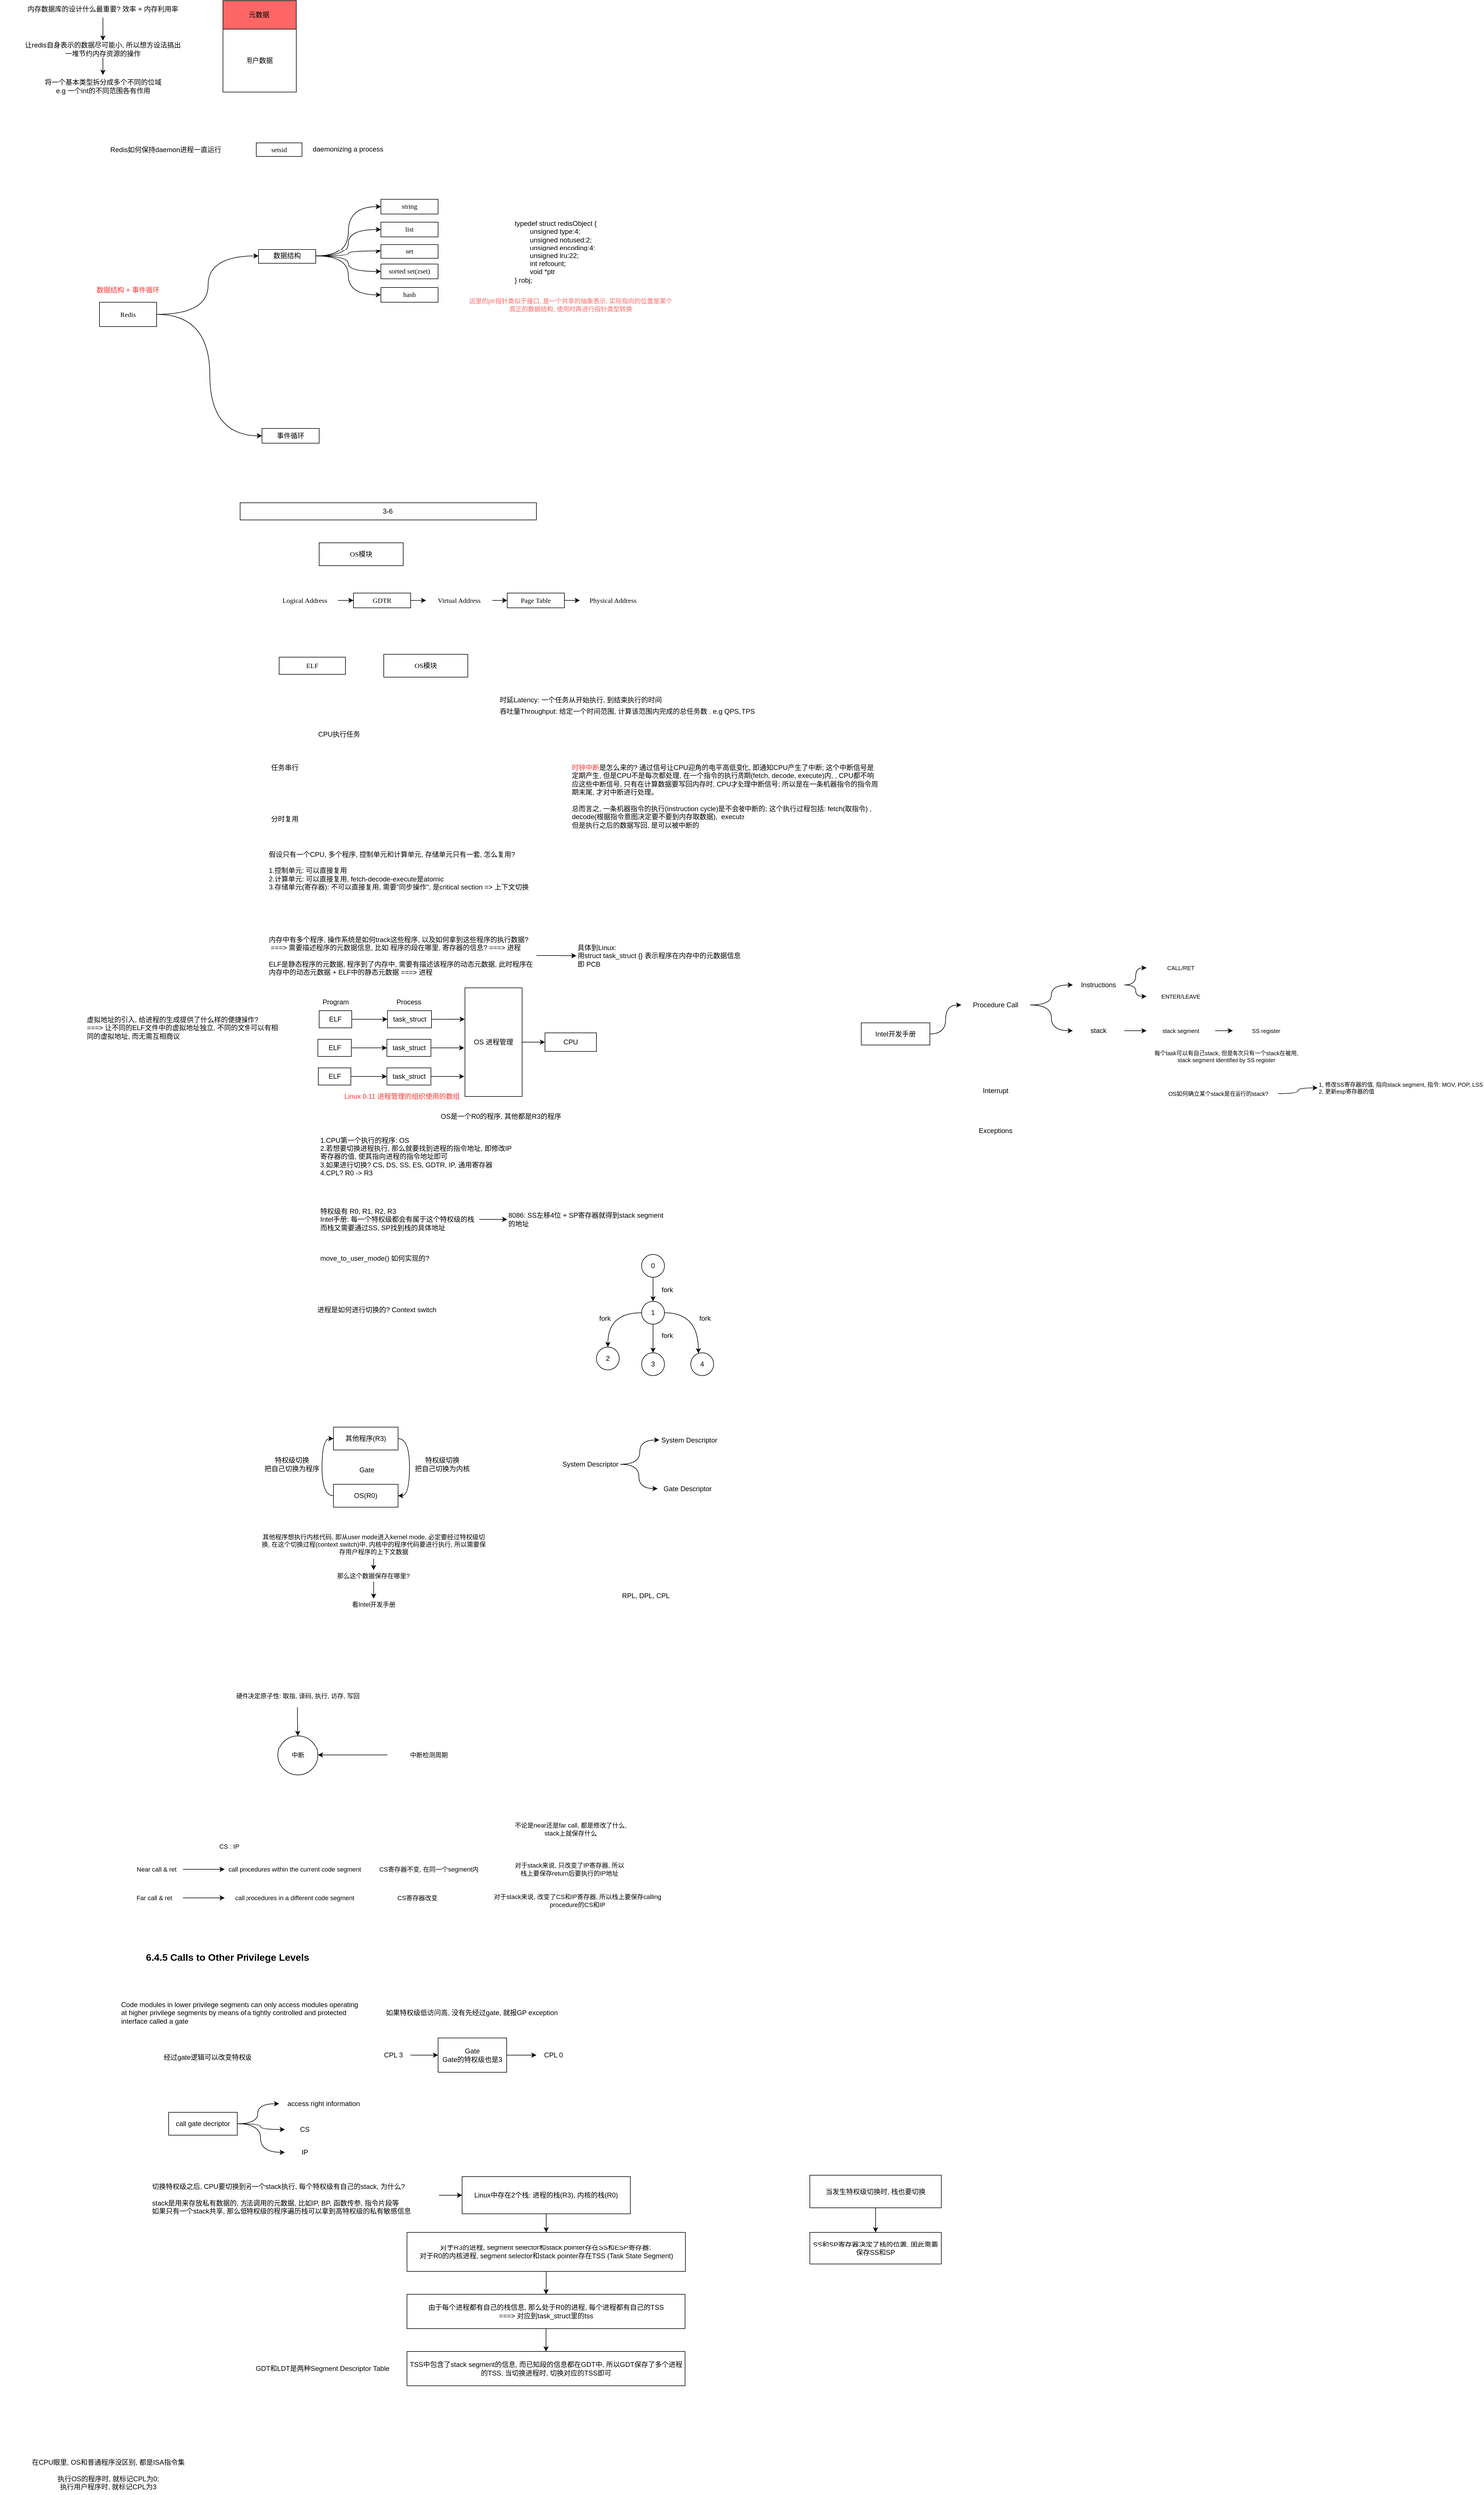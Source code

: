 <mxfile version="20.4.2" type="github">
  <diagram id="zUd6xa0raMeIInKoFcpr" name="Page-1">
    <mxGraphModel dx="-1358" dy="649" grid="1" gridSize="10" guides="1" tooltips="1" connect="1" arrows="1" fold="1" page="1" pageScale="1" pageWidth="827" pageHeight="1169" math="0" shadow="0">
      <root>
        <mxCell id="0" />
        <mxCell id="1" parent="0" />
        <mxCell id="gHjb5b28OfsgwWgYxNie-6" style="edgeStyle=orthogonalEdgeStyle;rounded=0;orthogonalLoop=1;jettySize=auto;html=1;entryX=0;entryY=0.5;entryDx=0;entryDy=0;curved=1;" parent="1" source="gHjb5b28OfsgwWgYxNie-1" target="gHjb5b28OfsgwWgYxNie-4" edge="1">
          <mxGeometry relative="1" as="geometry" />
        </mxCell>
        <mxCell id="gHjb5b28OfsgwWgYxNie-7" style="edgeStyle=orthogonalEdgeStyle;curved=1;rounded=0;orthogonalLoop=1;jettySize=auto;html=1;entryX=0;entryY=0.5;entryDx=0;entryDy=0;" parent="1" source="gHjb5b28OfsgwWgYxNie-1" target="gHjb5b28OfsgwWgYxNie-5" edge="1">
          <mxGeometry relative="1" as="geometry" />
        </mxCell>
        <UserObject label="Redis" id="gHjb5b28OfsgwWgYxNie-1">
          <mxCell style="rounded=0;whiteSpace=wrap;html=1;fillColor=#FFFFFF;fontFamily=Verdana;align=center;" parent="1" vertex="1">
            <mxGeometry x="2714" y="609.32" width="100" height="42.5" as="geometry" />
          </mxCell>
        </UserObject>
        <UserObject label="setsid" link="https://unix.stackexchange.com/questions/240646/why-we-use-setsid-while-daemonizing-a-process" id="gHjb5b28OfsgwWgYxNie-2">
          <mxCell style="rounded=0;whiteSpace=wrap;html=1;fillColor=#FFFFFF;fontFamily=Verdana;align=center;" parent="1" vertex="1">
            <mxGeometry x="2990" y="328.85" width="80" height="23.72" as="geometry" />
          </mxCell>
        </UserObject>
        <mxCell id="gHjb5b28OfsgwWgYxNie-3" value="&lt;font color=&quot;#ff3333&quot;&gt;数据结构 + 事件循环&lt;/font&gt;" style="text;html=1;strokeColor=none;fillColor=none;align=center;verticalAlign=middle;whiteSpace=wrap;rounded=0;" parent="1" vertex="1">
          <mxGeometry x="2700" y="575.13" width="128" height="25" as="geometry" />
        </mxCell>
        <mxCell id="3EPBH0Vr4_YoN98Gf7AG-13" style="edgeStyle=orthogonalEdgeStyle;rounded=0;orthogonalLoop=1;jettySize=auto;html=1;entryX=0;entryY=0.5;entryDx=0;entryDy=0;fontSize=12;curved=1;" parent="1" source="gHjb5b28OfsgwWgYxNie-4" target="0TQrHJX6QjW9VzBPeowM-1" edge="1">
          <mxGeometry relative="1" as="geometry" />
        </mxCell>
        <mxCell id="3EPBH0Vr4_YoN98Gf7AG-14" style="edgeStyle=orthogonalEdgeStyle;curved=1;rounded=0;orthogonalLoop=1;jettySize=auto;html=1;entryX=0;entryY=0.5;entryDx=0;entryDy=0;fontSize=12;" parent="1" source="gHjb5b28OfsgwWgYxNie-4" target="0TQrHJX6QjW9VzBPeowM-5" edge="1">
          <mxGeometry relative="1" as="geometry" />
        </mxCell>
        <mxCell id="3EPBH0Vr4_YoN98Gf7AG-15" style="edgeStyle=orthogonalEdgeStyle;curved=1;rounded=0;orthogonalLoop=1;jettySize=auto;html=1;entryX=0;entryY=0.5;entryDx=0;entryDy=0;fontSize=12;" parent="1" source="gHjb5b28OfsgwWgYxNie-4" target="0TQrHJX6QjW9VzBPeowM-3" edge="1">
          <mxGeometry relative="1" as="geometry" />
        </mxCell>
        <mxCell id="3EPBH0Vr4_YoN98Gf7AG-16" style="edgeStyle=orthogonalEdgeStyle;curved=1;rounded=0;orthogonalLoop=1;jettySize=auto;html=1;entryX=0;entryY=0.5;entryDx=0;entryDy=0;fontSize=12;" parent="1" source="gHjb5b28OfsgwWgYxNie-4" target="0TQrHJX6QjW9VzBPeowM-4" edge="1">
          <mxGeometry relative="1" as="geometry" />
        </mxCell>
        <mxCell id="3EPBH0Vr4_YoN98Gf7AG-17" style="edgeStyle=orthogonalEdgeStyle;curved=1;rounded=0;orthogonalLoop=1;jettySize=auto;html=1;entryX=0;entryY=0.5;entryDx=0;entryDy=0;fontSize=12;" parent="1" source="gHjb5b28OfsgwWgYxNie-4" target="0TQrHJX6QjW9VzBPeowM-2" edge="1">
          <mxGeometry relative="1" as="geometry" />
        </mxCell>
        <mxCell id="gHjb5b28OfsgwWgYxNie-4" value="数据结构" style="rounded=0;whiteSpace=wrap;html=1;fillColor=#FFFFFF;fontFamily=Verdana;align=center;" parent="1" vertex="1">
          <mxGeometry x="2994" y="515.39" width="100" height="25.81" as="geometry" />
        </mxCell>
        <mxCell id="gHjb5b28OfsgwWgYxNie-5" value="事件循环" style="rounded=0;whiteSpace=wrap;html=1;fillColor=#FFFFFF;fontFamily=Verdana;align=center;" parent="1" vertex="1">
          <mxGeometry x="3000" y="830" width="100" height="25.81" as="geometry" />
        </mxCell>
        <mxCell id="gHjb5b28OfsgwWgYxNie-11" value="" style="edgeStyle=orthogonalEdgeStyle;curved=1;rounded=0;orthogonalLoop=1;jettySize=auto;html=1;" parent="1" source="gHjb5b28OfsgwWgYxNie-9" target="gHjb5b28OfsgwWgYxNie-10" edge="1">
          <mxGeometry relative="1" as="geometry" />
        </mxCell>
        <mxCell id="gHjb5b28OfsgwWgYxNie-9" value="内存数据库的设计什么最重要? 效率 + 内存利用率" style="text;html=1;strokeColor=none;fillColor=none;align=center;verticalAlign=middle;whiteSpace=wrap;rounded=0;" parent="1" vertex="1">
          <mxGeometry x="2570" y="80" width="300" height="30" as="geometry" />
        </mxCell>
        <mxCell id="gHjb5b28OfsgwWgYxNie-13" value="" style="edgeStyle=orthogonalEdgeStyle;curved=1;rounded=0;orthogonalLoop=1;jettySize=auto;html=1;" parent="1" source="gHjb5b28OfsgwWgYxNie-10" target="gHjb5b28OfsgwWgYxNie-12" edge="1">
          <mxGeometry relative="1" as="geometry" />
        </mxCell>
        <mxCell id="gHjb5b28OfsgwWgYxNie-10" value="让redis自身表示的数据尽可能小, 所以想方设法搞出一堆节约内存资源的操作" style="text;html=1;strokeColor=none;fillColor=none;align=center;verticalAlign=middle;whiteSpace=wrap;rounded=0;" parent="1" vertex="1">
          <mxGeometry x="2580" y="150" width="280" height="30" as="geometry" />
        </mxCell>
        <mxCell id="gHjb5b28OfsgwWgYxNie-12" value="将一个基本类型拆分成多个不同的位域&lt;br&gt;e.g 一个int的不同范围各有作用" style="text;html=1;strokeColor=none;fillColor=none;align=center;verticalAlign=middle;whiteSpace=wrap;rounded=0;" parent="1" vertex="1">
          <mxGeometry x="2582.5" y="210" width="275" height="40" as="geometry" />
        </mxCell>
        <mxCell id="gHjb5b28OfsgwWgYxNie-15" value="" style="rounded=0;whiteSpace=wrap;html=1;" parent="1" vertex="1">
          <mxGeometry x="2930" y="80" width="130" height="160" as="geometry" />
        </mxCell>
        <mxCell id="gHjb5b28OfsgwWgYxNie-16" value="元数据" style="rounded=0;whiteSpace=wrap;html=1;fillColor=#FF6666;" parent="1" vertex="1">
          <mxGeometry x="2930" y="80" width="130" height="50" as="geometry" />
        </mxCell>
        <mxCell id="gHjb5b28OfsgwWgYxNie-17" value="用户数据" style="rounded=0;whiteSpace=wrap;html=1;" parent="1" vertex="1">
          <mxGeometry x="2930" y="130" width="130" height="110" as="geometry" />
        </mxCell>
        <mxCell id="gHjb5b28OfsgwWgYxNie-19" value="Redis如何保持daemon进程一直运行" style="text;html=1;strokeColor=none;fillColor=none;align=center;verticalAlign=middle;whiteSpace=wrap;rounded=0;" parent="1" vertex="1">
          <mxGeometry x="2720" y="320" width="220" height="42.57" as="geometry" />
        </mxCell>
        <mxCell id="gHjb5b28OfsgwWgYxNie-20" value="daemonizing a process" style="text;html=1;strokeColor=none;fillColor=none;align=center;verticalAlign=middle;whiteSpace=wrap;rounded=0;" parent="1" vertex="1">
          <mxGeometry x="3080" y="326.86" width="140.88" height="25.71" as="geometry" />
        </mxCell>
        <mxCell id="0TQrHJX6QjW9VzBPeowM-1" value="string" style="rounded=0;whiteSpace=wrap;html=1;fillColor=#FFFFFF;fontFamily=Verdana;align=center;" parent="1" vertex="1">
          <mxGeometry x="3208" y="427.5" width="100" height="25.81" as="geometry" />
        </mxCell>
        <mxCell id="0TQrHJX6QjW9VzBPeowM-2" value="hash" style="rounded=0;whiteSpace=wrap;html=1;fillColor=#FFFFFF;fontFamily=Verdana;align=center;" parent="1" vertex="1">
          <mxGeometry x="3208" y="583.51" width="100" height="25.81" as="geometry" />
        </mxCell>
        <mxCell id="0TQrHJX6QjW9VzBPeowM-3" value="set" style="rounded=0;whiteSpace=wrap;html=1;fillColor=#FFFFFF;fontFamily=Verdana;align=center;" parent="1" vertex="1">
          <mxGeometry x="3208" y="506.7" width="100" height="25.81" as="geometry" />
        </mxCell>
        <mxCell id="0TQrHJX6QjW9VzBPeowM-4" value="sorted set(zset)" style="rounded=0;whiteSpace=wrap;html=1;fillColor=#FFFFFF;fontFamily=Verdana;align=center;" parent="1" vertex="1">
          <mxGeometry x="3208" y="542.5" width="100" height="25.81" as="geometry" />
        </mxCell>
        <mxCell id="0TQrHJX6QjW9VzBPeowM-5" value="list" style="rounded=0;whiteSpace=wrap;html=1;fillColor=#FFFFFF;fontFamily=Verdana;align=center;" parent="1" vertex="1">
          <mxGeometry x="3208" y="467.5" width="100" height="25.81" as="geometry" />
        </mxCell>
        <mxCell id="0TQrHJX6QjW9VzBPeowM-7" value="&lt;p&gt;typedef struct redisObject {&lt;br&gt;&amp;nbsp; &amp;nbsp; &amp;nbsp; &amp;nbsp; unsigned type:4;&lt;br&gt;&amp;nbsp; &amp;nbsp; &amp;nbsp; &amp;nbsp; unsigned notused:2;&lt;br&gt;&amp;nbsp; &amp;nbsp; &amp;nbsp; &amp;nbsp; unsigned encoding:4;&lt;br&gt;&amp;nbsp; &amp;nbsp; &amp;nbsp; &amp;nbsp; unsigned lru:22;&lt;br&gt;&amp;nbsp; &amp;nbsp; &amp;nbsp; &amp;nbsp; int refcount;&lt;br&gt;&amp;nbsp; &amp;nbsp; &amp;nbsp; &amp;nbsp; void *ptr&lt;br&gt;} robj;&lt;/p&gt;" style="text;html=1;strokeColor=none;fillColor=none;align=left;verticalAlign=middle;whiteSpace=wrap;rounded=0;" parent="1" vertex="1">
          <mxGeometry x="3440" y="459.61" width="180" height="120" as="geometry" />
        </mxCell>
        <mxCell id="0TQrHJX6QjW9VzBPeowM-8" value="这里的ptr指针类似于接口, 是一个共享的抽象表示, 实际指向的位置是某个真正的数据结构, 使用时再进行指针类型转换" style="text;html=1;strokeColor=none;fillColor=none;align=center;verticalAlign=middle;whiteSpace=wrap;rounded=0;fontColor=#FF6666;fontSize=11;" parent="1" vertex="1">
          <mxGeometry x="3360" y="590" width="360" height="47.43" as="geometry" />
        </mxCell>
        <mxCell id="vs6chZFLeiXoNTxb_euZ-1" value="OS模块" style="rounded=0;whiteSpace=wrap;html=1;fillColor=#FFFFFF;fontFamily=Verdana;align=center;" parent="1" vertex="1">
          <mxGeometry x="3100" y="1030" width="147" height="40" as="geometry" />
        </mxCell>
        <mxCell id="vs6chZFLeiXoNTxb_euZ-3" value="3-6" style="rounded=0;whiteSpace=wrap;html=1;" parent="1" vertex="1">
          <mxGeometry x="2960" y="960" width="520" height="30" as="geometry" />
        </mxCell>
        <mxCell id="vs6chZFLeiXoNTxb_euZ-10" value="" style="edgeStyle=orthogonalEdgeStyle;rounded=0;orthogonalLoop=1;jettySize=auto;html=1;" parent="1" source="vs6chZFLeiXoNTxb_euZ-6" target="vs6chZFLeiXoNTxb_euZ-8" edge="1">
          <mxGeometry relative="1" as="geometry" />
        </mxCell>
        <mxCell id="vs6chZFLeiXoNTxb_euZ-6" value="&lt;span style=&quot;font-family: Verdana;&quot;&gt;Logical Address&lt;/span&gt;" style="text;html=1;strokeColor=none;fillColor=none;align=center;verticalAlign=middle;whiteSpace=wrap;rounded=0;" parent="1" vertex="1">
          <mxGeometry x="3017" y="1115.81" width="116" height="30" as="geometry" />
        </mxCell>
        <mxCell id="vs6chZFLeiXoNTxb_euZ-14" value="" style="edgeStyle=orthogonalEdgeStyle;rounded=0;orthogonalLoop=1;jettySize=auto;html=1;" parent="1" source="vs6chZFLeiXoNTxb_euZ-7" target="vs6chZFLeiXoNTxb_euZ-12" edge="1">
          <mxGeometry relative="1" as="geometry" />
        </mxCell>
        <mxCell id="vs6chZFLeiXoNTxb_euZ-7" value="&lt;span style=&quot;font-family: Verdana;&quot;&gt;Virtual Address&lt;/span&gt;" style="text;html=1;strokeColor=none;fillColor=none;align=center;verticalAlign=middle;whiteSpace=wrap;rounded=0;" parent="1" vertex="1">
          <mxGeometry x="3287" y="1115.8" width="116" height="30" as="geometry" />
        </mxCell>
        <mxCell id="vs6chZFLeiXoNTxb_euZ-11" value="" style="edgeStyle=orthogonalEdgeStyle;rounded=0;orthogonalLoop=1;jettySize=auto;html=1;" parent="1" source="vs6chZFLeiXoNTxb_euZ-8" target="vs6chZFLeiXoNTxb_euZ-7" edge="1">
          <mxGeometry relative="1" as="geometry" />
        </mxCell>
        <mxCell id="vs6chZFLeiXoNTxb_euZ-8" value="GDTR" style="rounded=0;whiteSpace=wrap;html=1;fillColor=#FFFFFF;fontFamily=Verdana;align=center;" parent="1" vertex="1">
          <mxGeometry x="3160" y="1117.9" width="100" height="25.81" as="geometry" />
        </mxCell>
        <mxCell id="vs6chZFLeiXoNTxb_euZ-16" value="" style="edgeStyle=orthogonalEdgeStyle;rounded=0;orthogonalLoop=1;jettySize=auto;html=1;" parent="1" source="vs6chZFLeiXoNTxb_euZ-12" target="vs6chZFLeiXoNTxb_euZ-13" edge="1">
          <mxGeometry relative="1" as="geometry" />
        </mxCell>
        <mxCell id="vs6chZFLeiXoNTxb_euZ-12" value="Page Table" style="rounded=0;whiteSpace=wrap;html=1;fillColor=#FFFFFF;fontFamily=Verdana;align=center;" parent="1" vertex="1">
          <mxGeometry x="3429" y="1117.9" width="100" height="25.81" as="geometry" />
        </mxCell>
        <mxCell id="vs6chZFLeiXoNTxb_euZ-13" value="&lt;span style=&quot;font-family: Verdana;&quot;&gt;Physical Address&lt;/span&gt;" style="text;html=1;strokeColor=none;fillColor=none;align=center;verticalAlign=middle;whiteSpace=wrap;rounded=0;" parent="1" vertex="1">
          <mxGeometry x="3556" y="1115.8" width="116" height="30" as="geometry" />
        </mxCell>
        <mxCell id="vs6chZFLeiXoNTxb_euZ-17" value="ELF" style="rounded=0;whiteSpace=wrap;html=1;fillColor=#FFFFFF;fontFamily=Verdana;align=center;" parent="1" vertex="1">
          <mxGeometry x="3030" y="1230" width="116" height="30" as="geometry" />
        </mxCell>
        <mxCell id="vs6chZFLeiXoNTxb_euZ-18" value="OS模块" style="rounded=0;whiteSpace=wrap;html=1;fillColor=#FFFFFF;fontFamily=Verdana;align=center;" parent="1" vertex="1">
          <mxGeometry x="3213" y="1225" width="147" height="40" as="geometry" />
        </mxCell>
        <mxCell id="vs6chZFLeiXoNTxb_euZ-19" value="任务串行" style="text;html=1;strokeColor=none;fillColor=none;align=center;verticalAlign=middle;whiteSpace=wrap;rounded=0;" parent="1" vertex="1">
          <mxGeometry x="3000" y="1410" width="80" height="30" as="geometry" />
        </mxCell>
        <mxCell id="vs6chZFLeiXoNTxb_euZ-20" value="分时复用" style="text;html=1;strokeColor=none;fillColor=none;align=center;verticalAlign=middle;whiteSpace=wrap;rounded=0;" parent="1" vertex="1">
          <mxGeometry x="3000" y="1500" width="80" height="30" as="geometry" />
        </mxCell>
        <mxCell id="vs6chZFLeiXoNTxb_euZ-21" value="CPU执行任务" style="text;html=1;strokeColor=none;fillColor=none;align=center;verticalAlign=middle;whiteSpace=wrap;rounded=0;" parent="1" vertex="1">
          <mxGeometry x="3090" y="1350" width="90" height="30" as="geometry" />
        </mxCell>
        <mxCell id="vs6chZFLeiXoNTxb_euZ-22" value="时延Latency: 一个任务从开始执行, 到结束执行的时间" style="text;html=1;strokeColor=none;fillColor=none;align=left;verticalAlign=middle;whiteSpace=wrap;rounded=0;" parent="1" vertex="1">
          <mxGeometry x="3414" y="1290" width="320" height="30" as="geometry" />
        </mxCell>
        <mxCell id="vs6chZFLeiXoNTxb_euZ-23" value="吞吐量Throughput: 给定一个时间范围, 计算该范围内完成的总任务数 . e.g QPS, TPS" style="text;html=1;strokeColor=none;fillColor=none;align=left;verticalAlign=middle;whiteSpace=wrap;rounded=0;" parent="1" vertex="1">
          <mxGeometry x="3414" y="1310" width="470" height="30" as="geometry" />
        </mxCell>
        <mxCell id="vs6chZFLeiXoNTxb_euZ-26" value="假设只有一个CPU, 多个程序, 控制单元和计算单元, 存储单元只有一套, 怎么复用?&lt;br&gt;&lt;br&gt;1.控制单元: 可以直接复用&lt;br&gt;2.计算单元: 可以直接复用, fetch-decode-execute是atomic&lt;br&gt;3.存储单元(寄存器): 不可以直接复用, 需要&quot;同步操作&quot;, 是critical section =&amp;gt; 上下文切换" style="text;html=1;strokeColor=none;fillColor=none;align=left;verticalAlign=middle;whiteSpace=wrap;rounded=0;fontSize=12;" parent="1" vertex="1">
          <mxGeometry x="3010" y="1550" width="470" height="110" as="geometry" />
        </mxCell>
        <mxCell id="vs6chZFLeiXoNTxb_euZ-28" value="&lt;font color=&quot;#ff3333&quot;&gt;时钟中断&lt;/font&gt;是怎么来的? 通过信号让CPU迎角的电平高低变化, 即通知CPU产生了中断; 这个中断信号是定期产生, 但是CPU不是每次都处理, 在一个指令的执行周期(fetch, decode, execute)内, , CPU都不响应这些中断信号, 只有在计算数据要写回内存时, CPU才处理中断信号; 所以是在一条机器指令的指令周期末尾, 才对中断进行处理。&lt;br&gt;&lt;br&gt;总而言之, 一条机器指令的执行(instruction cycle)是不会被中断的; 这个执行过程包括: fetch(取指令) , decode(根据指令意图决定要不要到内存取数据),&amp;nbsp; execute&lt;br&gt;但是执行之后的数据写回, 是可以被中断的" style="text;html=1;strokeColor=none;fillColor=none;align=left;verticalAlign=middle;whiteSpace=wrap;rounded=0;fontSize=12;" parent="1" vertex="1">
          <mxGeometry x="3540" y="1410" width="540" height="130" as="geometry" />
        </mxCell>
        <mxCell id="3EPBH0Vr4_YoN98Gf7AG-1" style="edgeStyle=orthogonalEdgeStyle;rounded=0;orthogonalLoop=1;jettySize=auto;html=1;entryX=0;entryY=0.5;entryDx=0;entryDy=0;" parent="1" source="vs6chZFLeiXoNTxb_euZ-29" target="vs6chZFLeiXoNTxb_euZ-30" edge="1">
          <mxGeometry relative="1" as="geometry" />
        </mxCell>
        <mxCell id="vs6chZFLeiXoNTxb_euZ-29" value="内存中有多个程序, 操作系统是如何track这些程序, 以及如何拿到这些程序的执行数据?&lt;br&gt;&amp;nbsp;===&amp;gt; 需要描述程序的元数据信息, 比如 程序的段在哪里, 寄存器的信息? ===&amp;gt; 进程&lt;br&gt;&lt;br&gt;ELF是静态程序的元数据, 程序到了内存中, 需要有描述该程序的动态元数据, 此时程序在内存中的动态元数据 + ELF中的静态元数据 ===&amp;gt; 进程" style="text;html=1;strokeColor=none;fillColor=none;align=left;verticalAlign=middle;whiteSpace=wrap;rounded=0;fontSize=12;" parent="1" vertex="1">
          <mxGeometry x="3010" y="1709" width="470" height="89" as="geometry" />
        </mxCell>
        <mxCell id="vs6chZFLeiXoNTxb_euZ-30" value="具体到Linux:&lt;br&gt;用struct task_struct {} 表示程序在内存中的元数据信息&lt;br&gt;即 PCB" style="text;html=1;strokeColor=none;fillColor=none;align=left;verticalAlign=middle;whiteSpace=wrap;rounded=0;fontSize=12;" parent="1" vertex="1">
          <mxGeometry x="3550" y="1721" width="300" height="66" as="geometry" />
        </mxCell>
        <mxCell id="vs6chZFLeiXoNTxb_euZ-34" value="" style="edgeStyle=orthogonalEdgeStyle;rounded=0;orthogonalLoop=1;jettySize=auto;html=1;fontSize=12;fontColor=#000000;" parent="1" source="vs6chZFLeiXoNTxb_euZ-32" target="vs6chZFLeiXoNTxb_euZ-33" edge="1">
          <mxGeometry relative="1" as="geometry" />
        </mxCell>
        <mxCell id="vs6chZFLeiXoNTxb_euZ-32" value="ELF" style="rounded=0;whiteSpace=wrap;html=1;fontSize=12;fontColor=#000000;" parent="1" vertex="1">
          <mxGeometry x="3100" y="1850" width="57" height="30" as="geometry" />
        </mxCell>
        <mxCell id="vs6chZFLeiXoNTxb_euZ-51" style="edgeStyle=orthogonalEdgeStyle;rounded=0;orthogonalLoop=1;jettySize=auto;html=1;entryX=-0.003;entryY=0.289;entryDx=0;entryDy=0;entryPerimeter=0;fontSize=12;fontColor=#000000;" parent="1" source="vs6chZFLeiXoNTxb_euZ-33" target="vs6chZFLeiXoNTxb_euZ-48" edge="1">
          <mxGeometry relative="1" as="geometry" />
        </mxCell>
        <mxCell id="vs6chZFLeiXoNTxb_euZ-33" value="&lt;span style=&quot;color: rgb(0, 0, 0); text-align: left;&quot;&gt;task_struct&lt;/span&gt;" style="rounded=0;whiteSpace=wrap;html=1;fontSize=12;fontColor=#FF3333;" parent="1" vertex="1">
          <mxGeometry x="3219.5" y="1850" width="77" height="30" as="geometry" />
        </mxCell>
        <mxCell id="vs6chZFLeiXoNTxb_euZ-35" value="Program" style="text;html=1;strokeColor=none;fillColor=none;align=center;verticalAlign=middle;whiteSpace=wrap;rounded=0;fontSize=12;fontColor=#000000;" parent="1" vertex="1">
          <mxGeometry x="3098.5" y="1820" width="60" height="30" as="geometry" />
        </mxCell>
        <mxCell id="vs6chZFLeiXoNTxb_euZ-36" value="Process" style="text;html=1;strokeColor=none;fillColor=none;align=center;verticalAlign=middle;whiteSpace=wrap;rounded=0;fontSize=12;fontColor=#000000;" parent="1" vertex="1">
          <mxGeometry x="3227" y="1820" width="60" height="30" as="geometry" />
        </mxCell>
        <mxCell id="vs6chZFLeiXoNTxb_euZ-52" style="edgeStyle=orthogonalEdgeStyle;rounded=0;orthogonalLoop=1;jettySize=auto;html=1;entryX=-0.012;entryY=0.553;entryDx=0;entryDy=0;entryPerimeter=0;fontSize=12;fontColor=#000000;" parent="1" source="vs6chZFLeiXoNTxb_euZ-38" target="vs6chZFLeiXoNTxb_euZ-48" edge="1">
          <mxGeometry relative="1" as="geometry" />
        </mxCell>
        <mxCell id="vs6chZFLeiXoNTxb_euZ-38" value="&lt;span style=&quot;color: rgb(0, 0, 0); text-align: left;&quot;&gt;task_struct&lt;/span&gt;" style="rounded=0;whiteSpace=wrap;html=1;fontSize=12;fontColor=#FF3333;" parent="1" vertex="1">
          <mxGeometry x="3218.5" y="1900" width="77" height="30" as="geometry" />
        </mxCell>
        <mxCell id="vs6chZFLeiXoNTxb_euZ-53" style="edgeStyle=orthogonalEdgeStyle;rounded=0;orthogonalLoop=1;jettySize=auto;html=1;entryX=-0.012;entryY=0.816;entryDx=0;entryDy=0;entryPerimeter=0;fontSize=12;fontColor=#000000;" parent="1" source="vs6chZFLeiXoNTxb_euZ-39" target="vs6chZFLeiXoNTxb_euZ-48" edge="1">
          <mxGeometry relative="1" as="geometry" />
        </mxCell>
        <mxCell id="vs6chZFLeiXoNTxb_euZ-39" value="&lt;span style=&quot;color: rgb(0, 0, 0); text-align: left;&quot;&gt;task_struct&lt;/span&gt;" style="rounded=0;whiteSpace=wrap;html=1;fontSize=12;fontColor=#FF3333;" parent="1" vertex="1">
          <mxGeometry x="3218.5" y="1950" width="77" height="30" as="geometry" />
        </mxCell>
        <mxCell id="vs6chZFLeiXoNTxb_euZ-46" style="edgeStyle=orthogonalEdgeStyle;rounded=0;orthogonalLoop=1;jettySize=auto;html=1;entryX=0;entryY=0.5;entryDx=0;entryDy=0;fontSize=12;fontColor=#000000;" parent="1" source="vs6chZFLeiXoNTxb_euZ-41" target="vs6chZFLeiXoNTxb_euZ-38" edge="1">
          <mxGeometry relative="1" as="geometry" />
        </mxCell>
        <mxCell id="vs6chZFLeiXoNTxb_euZ-41" value="ELF" style="rounded=0;whiteSpace=wrap;html=1;fontSize=12;fontColor=#000000;" parent="1" vertex="1">
          <mxGeometry x="3097.75" y="1900" width="58.5" height="30" as="geometry" />
        </mxCell>
        <mxCell id="vs6chZFLeiXoNTxb_euZ-47" style="edgeStyle=orthogonalEdgeStyle;rounded=0;orthogonalLoop=1;jettySize=auto;html=1;entryX=0;entryY=0.5;entryDx=0;entryDy=0;fontSize=12;fontColor=#000000;" parent="1" source="vs6chZFLeiXoNTxb_euZ-42" target="vs6chZFLeiXoNTxb_euZ-39" edge="1">
          <mxGeometry relative="1" as="geometry" />
        </mxCell>
        <mxCell id="vs6chZFLeiXoNTxb_euZ-42" value="ELF" style="rounded=0;whiteSpace=wrap;html=1;fontSize=12;fontColor=#000000;" parent="1" vertex="1">
          <mxGeometry x="3098.5" y="1950" width="57" height="30" as="geometry" />
        </mxCell>
        <mxCell id="vs6chZFLeiXoNTxb_euZ-54" value="" style="edgeStyle=orthogonalEdgeStyle;rounded=0;orthogonalLoop=1;jettySize=auto;html=1;fontSize=12;fontColor=#000000;" parent="1" source="vs6chZFLeiXoNTxb_euZ-48" target="vs6chZFLeiXoNTxb_euZ-49" edge="1">
          <mxGeometry relative="1" as="geometry" />
        </mxCell>
        <mxCell id="vs6chZFLeiXoNTxb_euZ-48" value="OS 进程管理" style="rounded=0;whiteSpace=wrap;html=1;fontSize=12;fontColor=#000000;" parent="1" vertex="1">
          <mxGeometry x="3355" y="1810" width="100" height="190" as="geometry" />
        </mxCell>
        <mxCell id="vs6chZFLeiXoNTxb_euZ-49" value="CPU" style="rounded=0;whiteSpace=wrap;html=1;fontSize=12;fontColor=#000000;" parent="1" vertex="1">
          <mxGeometry x="3495" y="1888.75" width="90" height="32.5" as="geometry" />
        </mxCell>
        <mxCell id="3EPBH0Vr4_YoN98Gf7AG-2" value="虚拟地址的引入, 给进程的生成提供了什么样的便捷操作?&amp;nbsp;&lt;br&gt;===&amp;gt; 让不同的ELF文件中的虚拟地址独立, 不同的文件可以有相同的虚拟地址, 而无需互相商议" style="text;html=1;strokeColor=none;fillColor=none;align=left;verticalAlign=middle;whiteSpace=wrap;rounded=0;fontSize=12;" parent="1" vertex="1">
          <mxGeometry x="2690" y="1850" width="340" height="60" as="geometry" />
        </mxCell>
        <mxCell id="3EPBH0Vr4_YoN98Gf7AG-3" value="1.CPU第一个执行的程序: OS&lt;br&gt;2.若想要切换进程执行, 那么就要找到进程的指令地址, 即修改IP寄存器的值, 使其指向进程的指令地址即可&lt;br&gt;3.如果进行切换? CS, DS, SS, ES, GDTR, IP, 通用寄存器&lt;br&gt;4.CPL? R0 -&amp;gt; R3" style="text;html=1;strokeColor=none;fillColor=none;align=left;verticalAlign=middle;whiteSpace=wrap;rounded=0;fontSize=12;" parent="1" vertex="1">
          <mxGeometry x="3100" y="2060" width="345" height="90" as="geometry" />
        </mxCell>
        <mxCell id="3EPBH0Vr4_YoN98Gf7AG-6" value="OS是一个R0的程序, 其他都是R3的程序" style="text;html=1;strokeColor=none;fillColor=none;align=center;verticalAlign=middle;whiteSpace=wrap;rounded=0;" parent="1" vertex="1">
          <mxGeometry x="3286" y="2020" width="264" height="30" as="geometry" />
        </mxCell>
        <mxCell id="3EPBH0Vr4_YoN98Gf7AG-11" style="edgeStyle=orthogonalEdgeStyle;rounded=0;orthogonalLoop=1;jettySize=auto;html=1;entryX=0;entryY=0.5;entryDx=0;entryDy=0;fontSize=12;" parent="1" source="3EPBH0Vr4_YoN98Gf7AG-7" target="3EPBH0Vr4_YoN98Gf7AG-8" edge="1">
          <mxGeometry relative="1" as="geometry" />
        </mxCell>
        <mxCell id="3EPBH0Vr4_YoN98Gf7AG-7" value="特权级有 R0, R1, R2, R3&lt;br&gt;Intel手册: 每一个特权级都会有属于这个特权级的栈&lt;br&gt;而栈又需要通过SS, SP找到栈的具体地址" style="text;html=1;strokeColor=none;fillColor=none;align=left;verticalAlign=middle;whiteSpace=wrap;rounded=0;fontSize=12;" parent="1" vertex="1">
          <mxGeometry x="3100" y="2180" width="280" height="70" as="geometry" />
        </mxCell>
        <mxCell id="3EPBH0Vr4_YoN98Gf7AG-8" value="&lt;span style=&quot;color: rgb(0, 0, 0); font-family: Nunito, sans-serif; font-size: 12px; font-style: normal; font-variant-ligatures: normal; font-variant-caps: normal; font-weight: 400; letter-spacing: normal; orphans: 2; text-indent: 0px; text-transform: none; widows: 2; word-spacing: 0px; -webkit-text-stroke-width: 0px; background-color: rgb(255, 255, 255); text-decoration-thickness: initial; text-decoration-style: initial; text-decoration-color: initial; float: none; display: inline !important;&quot;&gt;8086: SS左移4位 + SP寄存器就得到stack segment的地址&lt;/span&gt;" style="text;html=1;strokeColor=none;fillColor=none;align=left;verticalAlign=middle;whiteSpace=wrap;rounded=0;fontSize=12;" parent="1" vertex="1">
          <mxGeometry x="3429" y="2190" width="275" height="50" as="geometry" />
        </mxCell>
        <mxCell id="3EPBH0Vr4_YoN98Gf7AG-12" value="move_to_user_mode() 如何实现的?" style="text;html=1;strokeColor=none;fillColor=none;align=left;verticalAlign=middle;whiteSpace=wrap;rounded=0;fontSize=12;" parent="1" vertex="1">
          <mxGeometry x="3100" y="2270" width="230" height="30" as="geometry" />
        </mxCell>
        <mxCell id="3EPBH0Vr4_YoN98Gf7AG-18" value="Linux 0.11 进程管理的组织使用的数组" style="text;html=1;strokeColor=none;fillColor=none;align=center;verticalAlign=middle;whiteSpace=wrap;rounded=0;fontSize=12;fontColor=#FF3333;" parent="1" vertex="1">
          <mxGeometry x="3142" y="1990" width="206" height="20" as="geometry" />
        </mxCell>
        <mxCell id="0WFMIrBX3iQnZ0TPT0h6-12" style="edgeStyle=orthogonalEdgeStyle;curved=1;rounded=0;orthogonalLoop=1;jettySize=auto;html=1;entryX=0;entryY=0.5;entryDx=0;entryDy=0;" parent="1" source="0WFMIrBX3iQnZ0TPT0h6-1" target="0WFMIrBX3iQnZ0TPT0h6-5" edge="1">
          <mxGeometry relative="1" as="geometry" />
        </mxCell>
        <mxCell id="0WFMIrBX3iQnZ0TPT0h6-17" style="edgeStyle=orthogonalEdgeStyle;curved=1;rounded=0;orthogonalLoop=1;jettySize=auto;html=1;entryX=0;entryY=0.5;entryDx=0;entryDy=0;" parent="1" source="0WFMIrBX3iQnZ0TPT0h6-1" target="0WFMIrBX3iQnZ0TPT0h6-16" edge="1">
          <mxGeometry relative="1" as="geometry" />
        </mxCell>
        <mxCell id="0WFMIrBX3iQnZ0TPT0h6-1" value="Procedure Call" style="text;html=1;strokeColor=none;fillColor=none;align=center;verticalAlign=middle;whiteSpace=wrap;rounded=0;" parent="1" vertex="1">
          <mxGeometry x="4225" y="1820" width="120" height="40" as="geometry" />
        </mxCell>
        <mxCell id="0WFMIrBX3iQnZ0TPT0h6-15" style="edgeStyle=orthogonalEdgeStyle;curved=1;rounded=0;orthogonalLoop=1;jettySize=auto;html=1;entryX=0;entryY=0.5;entryDx=0;entryDy=0;" parent="1" source="0WFMIrBX3iQnZ0TPT0h6-3" target="0WFMIrBX3iQnZ0TPT0h6-1" edge="1">
          <mxGeometry relative="1" as="geometry" />
        </mxCell>
        <mxCell id="0WFMIrBX3iQnZ0TPT0h6-3" value="Intel开发手册" style="rounded=0;whiteSpace=wrap;html=1;" parent="1" vertex="1">
          <mxGeometry x="4050" y="1871.25" width="120" height="38.75" as="geometry" />
        </mxCell>
        <mxCell id="0WFMIrBX3iQnZ0TPT0h6-8" style="edgeStyle=orthogonalEdgeStyle;rounded=0;orthogonalLoop=1;jettySize=auto;html=1;entryX=0;entryY=0.5;entryDx=0;entryDy=0;curved=1;" parent="1" source="0WFMIrBX3iQnZ0TPT0h6-5" target="0WFMIrBX3iQnZ0TPT0h6-6" edge="1">
          <mxGeometry relative="1" as="geometry" />
        </mxCell>
        <mxCell id="0WFMIrBX3iQnZ0TPT0h6-10" style="edgeStyle=orthogonalEdgeStyle;curved=1;rounded=0;orthogonalLoop=1;jettySize=auto;html=1;" parent="1" source="0WFMIrBX3iQnZ0TPT0h6-5" target="0WFMIrBX3iQnZ0TPT0h6-7" edge="1">
          <mxGeometry relative="1" as="geometry" />
        </mxCell>
        <mxCell id="0WFMIrBX3iQnZ0TPT0h6-5" value="Instructions" style="text;html=1;strokeColor=none;fillColor=none;align=center;verticalAlign=middle;whiteSpace=wrap;rounded=0;" parent="1" vertex="1">
          <mxGeometry x="4420" y="1790" width="90" height="30" as="geometry" />
        </mxCell>
        <mxCell id="0WFMIrBX3iQnZ0TPT0h6-6" value="CALL/RET" style="text;html=1;strokeColor=none;fillColor=none;align=center;verticalAlign=middle;whiteSpace=wrap;rounded=0;fontSize=10;" parent="1" vertex="1">
          <mxGeometry x="4549" y="1760" width="120" height="30" as="geometry" />
        </mxCell>
        <mxCell id="0WFMIrBX3iQnZ0TPT0h6-7" value="ENTER/LEAVE" style="text;html=1;strokeColor=none;fillColor=none;align=center;verticalAlign=middle;whiteSpace=wrap;rounded=0;fontSize=10;" parent="1" vertex="1">
          <mxGeometry x="4549" y="1810" width="120" height="30" as="geometry" />
        </mxCell>
        <mxCell id="0WFMIrBX3iQnZ0TPT0h6-13" value="Interrupt" style="text;html=1;strokeColor=none;fillColor=none;align=center;verticalAlign=middle;whiteSpace=wrap;rounded=0;" parent="1" vertex="1">
          <mxGeometry x="4240" y="1970" width="90" height="40" as="geometry" />
        </mxCell>
        <mxCell id="0WFMIrBX3iQnZ0TPT0h6-14" value="Exceptions" style="text;html=1;strokeColor=none;fillColor=none;align=center;verticalAlign=middle;whiteSpace=wrap;rounded=0;" parent="1" vertex="1">
          <mxGeometry x="4240" y="2040" width="90" height="40" as="geometry" />
        </mxCell>
        <mxCell id="0WFMIrBX3iQnZ0TPT0h6-20" style="edgeStyle=orthogonalEdgeStyle;curved=1;rounded=0;orthogonalLoop=1;jettySize=auto;html=1;entryX=0;entryY=0.5;entryDx=0;entryDy=0;fontSize=10;" parent="1" source="0WFMIrBX3iQnZ0TPT0h6-16" target="0WFMIrBX3iQnZ0TPT0h6-18" edge="1">
          <mxGeometry relative="1" as="geometry" />
        </mxCell>
        <mxCell id="0WFMIrBX3iQnZ0TPT0h6-16" value="stack" style="text;html=1;strokeColor=none;fillColor=none;align=center;verticalAlign=middle;whiteSpace=wrap;rounded=0;" parent="1" vertex="1">
          <mxGeometry x="4420" y="1870" width="90" height="30" as="geometry" />
        </mxCell>
        <mxCell id="0WFMIrBX3iQnZ0TPT0h6-21" value="" style="edgeStyle=orthogonalEdgeStyle;curved=1;rounded=0;orthogonalLoop=1;jettySize=auto;html=1;fontSize=10;" parent="1" source="0WFMIrBX3iQnZ0TPT0h6-18" target="0WFMIrBX3iQnZ0TPT0h6-19" edge="1">
          <mxGeometry relative="1" as="geometry" />
        </mxCell>
        <mxCell id="0WFMIrBX3iQnZ0TPT0h6-18" value="stack segment" style="text;html=1;strokeColor=none;fillColor=none;align=center;verticalAlign=middle;whiteSpace=wrap;rounded=0;fontSize=10;" parent="1" vertex="1">
          <mxGeometry x="4549" y="1870" width="120" height="30" as="geometry" />
        </mxCell>
        <mxCell id="0WFMIrBX3iQnZ0TPT0h6-19" value="SS register" style="text;html=1;strokeColor=none;fillColor=none;align=center;verticalAlign=middle;whiteSpace=wrap;rounded=0;fontSize=10;" parent="1" vertex="1">
          <mxGeometry x="4700" y="1870" width="120" height="30" as="geometry" />
        </mxCell>
        <mxCell id="0WFMIrBX3iQnZ0TPT0h6-22" value="每个task可以有自己stack, 但是每次只有一个stack在被用, stack segment identified by SS register" style="text;html=1;strokeColor=none;fillColor=none;align=center;verticalAlign=middle;whiteSpace=wrap;rounded=0;fontSize=10;" parent="1" vertex="1">
          <mxGeometry x="4549" y="1910" width="281" height="40" as="geometry" />
        </mxCell>
        <mxCell id="0WFMIrBX3iQnZ0TPT0h6-25" value="" style="edgeStyle=orthogonalEdgeStyle;curved=1;rounded=0;orthogonalLoop=1;jettySize=auto;html=1;fontSize=10;" parent="1" source="0WFMIrBX3iQnZ0TPT0h6-23" target="0WFMIrBX3iQnZ0TPT0h6-24" edge="1">
          <mxGeometry relative="1" as="geometry" />
        </mxCell>
        <mxCell id="0WFMIrBX3iQnZ0TPT0h6-23" value="OS如何确立某个stack是在运行的stack?" style="text;html=1;strokeColor=none;fillColor=none;align=center;verticalAlign=middle;whiteSpace=wrap;rounded=0;fontSize=10;" parent="1" vertex="1">
          <mxGeometry x="4570" y="1980" width="211" height="30" as="geometry" />
        </mxCell>
        <mxCell id="0WFMIrBX3iQnZ0TPT0h6-24" value="1, 修改SS寄存器的值, 指向stack segment, 指令: MOV, POP, LSS&lt;br&gt;2, 更新esp寄存器的值" style="text;html=1;strokeColor=none;fillColor=none;align=left;verticalAlign=middle;whiteSpace=wrap;rounded=0;fontSize=10;" parent="1" vertex="1">
          <mxGeometry x="4850" y="1970" width="290" height="30" as="geometry" />
        </mxCell>
        <mxCell id="78qznXc0BcHg6qfN2T7a-1" value="进程是如何进行切换的? Context switch" style="text;html=1;strokeColor=none;fillColor=none;align=left;verticalAlign=middle;whiteSpace=wrap;rounded=0;fontSize=12;" vertex="1" parent="1">
          <mxGeometry x="3095" y="2360" width="230" height="30" as="geometry" />
        </mxCell>
        <mxCell id="78qznXc0BcHg6qfN2T7a-8" style="edgeStyle=orthogonalEdgeStyle;rounded=0;orthogonalLoop=1;jettySize=auto;html=1;entryX=0.5;entryY=0;entryDx=0;entryDy=0;" edge="1" parent="1" source="78qznXc0BcHg6qfN2T7a-2" target="78qznXc0BcHg6qfN2T7a-3">
          <mxGeometry relative="1" as="geometry" />
        </mxCell>
        <mxCell id="78qznXc0BcHg6qfN2T7a-2" value="0" style="ellipse;whiteSpace=wrap;html=1;aspect=fixed;" vertex="1" parent="1">
          <mxGeometry x="3664" y="2278" width="40" height="40" as="geometry" />
        </mxCell>
        <mxCell id="78qznXc0BcHg6qfN2T7a-11" style="edgeStyle=orthogonalEdgeStyle;curved=1;rounded=0;orthogonalLoop=1;jettySize=auto;html=1;entryX=0.5;entryY=0;entryDx=0;entryDy=0;" edge="1" parent="1" source="78qznXc0BcHg6qfN2T7a-3" target="78qznXc0BcHg6qfN2T7a-4">
          <mxGeometry relative="1" as="geometry" />
        </mxCell>
        <mxCell id="78qznXc0BcHg6qfN2T7a-12" style="edgeStyle=orthogonalEdgeStyle;curved=1;rounded=0;orthogonalLoop=1;jettySize=auto;html=1;entryX=0.5;entryY=0;entryDx=0;entryDy=0;" edge="1" parent="1" source="78qznXc0BcHg6qfN2T7a-3" target="78qznXc0BcHg6qfN2T7a-5">
          <mxGeometry relative="1" as="geometry" />
        </mxCell>
        <mxCell id="78qznXc0BcHg6qfN2T7a-13" style="edgeStyle=orthogonalEdgeStyle;curved=1;rounded=0;orthogonalLoop=1;jettySize=auto;html=1;entryX=0.333;entryY=0.025;entryDx=0;entryDy=0;entryPerimeter=0;" edge="1" parent="1" source="78qznXc0BcHg6qfN2T7a-3" target="78qznXc0BcHg6qfN2T7a-6">
          <mxGeometry relative="1" as="geometry" />
        </mxCell>
        <mxCell id="78qznXc0BcHg6qfN2T7a-3" value="1" style="ellipse;whiteSpace=wrap;html=1;aspect=fixed;" vertex="1" parent="1">
          <mxGeometry x="3664" y="2360" width="40" height="40" as="geometry" />
        </mxCell>
        <mxCell id="78qznXc0BcHg6qfN2T7a-4" value="2" style="ellipse;whiteSpace=wrap;html=1;aspect=fixed;" vertex="1" parent="1">
          <mxGeometry x="3585" y="2440" width="40" height="40" as="geometry" />
        </mxCell>
        <mxCell id="78qznXc0BcHg6qfN2T7a-5" value="3" style="ellipse;whiteSpace=wrap;html=1;aspect=fixed;" vertex="1" parent="1">
          <mxGeometry x="3664" y="2450" width="40" height="40" as="geometry" />
        </mxCell>
        <mxCell id="78qznXc0BcHg6qfN2T7a-6" value="4" style="ellipse;whiteSpace=wrap;html=1;aspect=fixed;" vertex="1" parent="1">
          <mxGeometry x="3750" y="2450" width="40" height="40" as="geometry" />
        </mxCell>
        <mxCell id="78qznXc0BcHg6qfN2T7a-14" value="fork" style="text;html=1;strokeColor=none;fillColor=none;align=center;verticalAlign=middle;whiteSpace=wrap;rounded=0;" vertex="1" parent="1">
          <mxGeometry x="3684" y="2330" width="50" height="20" as="geometry" />
        </mxCell>
        <mxCell id="78qznXc0BcHg6qfN2T7a-15" value="fork" style="text;html=1;strokeColor=none;fillColor=none;align=center;verticalAlign=middle;whiteSpace=wrap;rounded=0;" vertex="1" parent="1">
          <mxGeometry x="3750" y="2380" width="50" height="20" as="geometry" />
        </mxCell>
        <mxCell id="78qznXc0BcHg6qfN2T7a-16" value="fork" style="text;html=1;strokeColor=none;fillColor=none;align=center;verticalAlign=middle;whiteSpace=wrap;rounded=0;" vertex="1" parent="1">
          <mxGeometry x="3684" y="2410" width="50" height="20" as="geometry" />
        </mxCell>
        <mxCell id="78qznXc0BcHg6qfN2T7a-17" value="fork" style="text;html=1;strokeColor=none;fillColor=none;align=center;verticalAlign=middle;whiteSpace=wrap;rounded=0;" vertex="1" parent="1">
          <mxGeometry x="3575" y="2380" width="50" height="20" as="geometry" />
        </mxCell>
        <mxCell id="78qznXc0BcHg6qfN2T7a-25" style="edgeStyle=orthogonalEdgeStyle;curved=1;rounded=0;orthogonalLoop=1;jettySize=auto;html=1;entryX=0;entryY=0.5;entryDx=0;entryDy=0;exitX=0;exitY=0.5;exitDx=0;exitDy=0;" edge="1" parent="1" source="78qznXc0BcHg6qfN2T7a-18" target="78qznXc0BcHg6qfN2T7a-19">
          <mxGeometry relative="1" as="geometry" />
        </mxCell>
        <mxCell id="78qznXc0BcHg6qfN2T7a-18" value="OS(R0)" style="rounded=0;whiteSpace=wrap;html=1;" vertex="1" parent="1">
          <mxGeometry x="3125" y="2680" width="113" height="40" as="geometry" />
        </mxCell>
        <mxCell id="78qznXc0BcHg6qfN2T7a-22" style="edgeStyle=orthogonalEdgeStyle;curved=1;rounded=0;orthogonalLoop=1;jettySize=auto;html=1;entryX=1;entryY=0.5;entryDx=0;entryDy=0;exitX=1;exitY=0.5;exitDx=0;exitDy=0;" edge="1" parent="1" source="78qznXc0BcHg6qfN2T7a-19" target="78qznXc0BcHg6qfN2T7a-18">
          <mxGeometry relative="1" as="geometry" />
        </mxCell>
        <mxCell id="78qznXc0BcHg6qfN2T7a-19" value="其他程序(R3)" style="rounded=0;whiteSpace=wrap;html=1;" vertex="1" parent="1">
          <mxGeometry x="3125" y="2580" width="113" height="40" as="geometry" />
        </mxCell>
        <mxCell id="78qznXc0BcHg6qfN2T7a-20" value="特权级切换&lt;br&gt;把自己切换为内核" style="text;html=1;strokeColor=none;fillColor=none;align=center;verticalAlign=middle;whiteSpace=wrap;rounded=0;" vertex="1" parent="1">
          <mxGeometry x="3263" y="2630" width="105" height="30" as="geometry" />
        </mxCell>
        <mxCell id="78qznXc0BcHg6qfN2T7a-24" value="特权级切换&lt;br&gt;把自己切换为程序" style="text;html=1;strokeColor=none;fillColor=none;align=center;verticalAlign=middle;whiteSpace=wrap;rounded=0;" vertex="1" parent="1">
          <mxGeometry x="3000" y="2630" width="105" height="30" as="geometry" />
        </mxCell>
        <mxCell id="78qznXc0BcHg6qfN2T7a-28" value="" style="edgeStyle=orthogonalEdgeStyle;curved=1;rounded=0;orthogonalLoop=1;jettySize=auto;html=1;fontSize=11;" edge="1" parent="1" source="78qznXc0BcHg6qfN2T7a-26" target="78qznXc0BcHg6qfN2T7a-27">
          <mxGeometry relative="1" as="geometry" />
        </mxCell>
        <mxCell id="78qznXc0BcHg6qfN2T7a-26" value="其他程序想执行内核代码, 即从user mode进入kernel mode, 必定要经过特权级切换, 在这个切换过程(context switch)中, 内核中的程序代码要进行执行, 所以需要保存用户程序的上下文数据" style="text;html=1;strokeColor=none;fillColor=none;align=center;verticalAlign=middle;whiteSpace=wrap;rounded=0;fontSize=11;" vertex="1" parent="1">
          <mxGeometry x="2994" y="2760" width="402.5" height="50" as="geometry" />
        </mxCell>
        <mxCell id="78qznXc0BcHg6qfN2T7a-31" value="" style="edgeStyle=orthogonalEdgeStyle;curved=1;rounded=0;orthogonalLoop=1;jettySize=auto;html=1;fontSize=11;" edge="1" parent="1" source="78qznXc0BcHg6qfN2T7a-27" target="78qznXc0BcHg6qfN2T7a-29">
          <mxGeometry relative="1" as="geometry" />
        </mxCell>
        <mxCell id="78qznXc0BcHg6qfN2T7a-27" value="那么这个数据保存在哪里?" style="text;html=1;strokeColor=none;fillColor=none;align=center;verticalAlign=middle;whiteSpace=wrap;rounded=0;fontSize=11;" vertex="1" parent="1">
          <mxGeometry x="3081.38" y="2830" width="227.75" height="20" as="geometry" />
        </mxCell>
        <mxCell id="78qznXc0BcHg6qfN2T7a-29" value="看Intel开发手册" style="text;html=1;strokeColor=none;fillColor=none;align=center;verticalAlign=middle;whiteSpace=wrap;rounded=0;fontSize=11;" vertex="1" parent="1">
          <mxGeometry x="3130.94" y="2880" width="128.62" height="20" as="geometry" />
        </mxCell>
        <mxCell id="78qznXc0BcHg6qfN2T7a-32" value="Gate" style="text;html=1;strokeColor=none;fillColor=none;align=center;verticalAlign=middle;whiteSpace=wrap;rounded=0;" vertex="1" parent="1">
          <mxGeometry x="3130.94" y="2640" width="105" height="30" as="geometry" />
        </mxCell>
        <mxCell id="78qznXc0BcHg6qfN2T7a-33" value="RPL, DPL, CPL" style="text;html=1;strokeColor=none;fillColor=none;align=center;verticalAlign=middle;whiteSpace=wrap;rounded=0;" vertex="1" parent="1">
          <mxGeometry x="3609" y="2860" width="125" height="30" as="geometry" />
        </mxCell>
        <mxCell id="78qznXc0BcHg6qfN2T7a-38" style="edgeStyle=orthogonalEdgeStyle;curved=1;rounded=0;orthogonalLoop=1;jettySize=auto;html=1;entryX=0;entryY=0.5;entryDx=0;entryDy=0;fontSize=11;" edge="1" parent="1" source="78qznXc0BcHg6qfN2T7a-34" target="78qznXc0BcHg6qfN2T7a-35">
          <mxGeometry relative="1" as="geometry" />
        </mxCell>
        <mxCell id="78qznXc0BcHg6qfN2T7a-39" style="edgeStyle=orthogonalEdgeStyle;curved=1;rounded=0;orthogonalLoop=1;jettySize=auto;html=1;entryX=0;entryY=0.5;entryDx=0;entryDy=0;fontSize=11;" edge="1" parent="1" source="78qznXc0BcHg6qfN2T7a-34" target="78qznXc0BcHg6qfN2T7a-36">
          <mxGeometry relative="1" as="geometry" />
        </mxCell>
        <mxCell id="78qznXc0BcHg6qfN2T7a-34" value="System Descriptor" style="text;html=1;strokeColor=none;fillColor=none;align=center;verticalAlign=middle;whiteSpace=wrap;rounded=0;" vertex="1" parent="1">
          <mxGeometry x="3521.5" y="2630" width="105" height="30" as="geometry" />
        </mxCell>
        <mxCell id="78qznXc0BcHg6qfN2T7a-35" value="System Descriptor" style="text;html=1;strokeColor=none;fillColor=none;align=center;verticalAlign=middle;whiteSpace=wrap;rounded=0;" vertex="1" parent="1">
          <mxGeometry x="3695" y="2587.5" width="105" height="30" as="geometry" />
        </mxCell>
        <mxCell id="78qznXc0BcHg6qfN2T7a-36" value="Gate Descriptor" style="text;html=1;strokeColor=none;fillColor=none;align=center;verticalAlign=middle;whiteSpace=wrap;rounded=0;" vertex="1" parent="1">
          <mxGeometry x="3692" y="2672.5" width="105" height="30" as="geometry" />
        </mxCell>
        <mxCell id="78qznXc0BcHg6qfN2T7a-45" style="edgeStyle=orthogonalEdgeStyle;curved=1;rounded=0;orthogonalLoop=1;jettySize=auto;html=1;fontSize=11;" edge="1" parent="1" source="78qznXc0BcHg6qfN2T7a-41" target="78qznXc0BcHg6qfN2T7a-44">
          <mxGeometry relative="1" as="geometry" />
        </mxCell>
        <mxCell id="78qznXc0BcHg6qfN2T7a-41" value="中断检测周期" style="text;html=1;strokeColor=none;fillColor=none;align=center;verticalAlign=middle;whiteSpace=wrap;rounded=0;fontSize=11;" vertex="1" parent="1">
          <mxGeometry x="3219.5" y="3140" width="144" height="30" as="geometry" />
        </mxCell>
        <mxCell id="78qznXc0BcHg6qfN2T7a-46" style="edgeStyle=orthogonalEdgeStyle;curved=1;rounded=0;orthogonalLoop=1;jettySize=auto;html=1;entryX=0.5;entryY=0;entryDx=0;entryDy=0;fontSize=11;" edge="1" parent="1" source="78qznXc0BcHg6qfN2T7a-43" target="78qznXc0BcHg6qfN2T7a-44">
          <mxGeometry relative="1" as="geometry" />
        </mxCell>
        <mxCell id="78qznXc0BcHg6qfN2T7a-43" value="硬件决定原子性: 取指, 译码, 执行, 访存, 写回" style="text;html=1;strokeColor=none;fillColor=none;align=center;verticalAlign=middle;whiteSpace=wrap;rounded=0;fontSize=11;" vertex="1" parent="1">
          <mxGeometry x="2911" y="3030" width="302" height="40" as="geometry" />
        </mxCell>
        <mxCell id="78qznXc0BcHg6qfN2T7a-44" value="中断" style="ellipse;whiteSpace=wrap;html=1;aspect=fixed;fontSize=11;" vertex="1" parent="1">
          <mxGeometry x="3027.75" y="3120" width="70" height="70" as="geometry" />
        </mxCell>
        <mxCell id="78qznXc0BcHg6qfN2T7a-50" value="" style="edgeStyle=orthogonalEdgeStyle;curved=1;rounded=0;orthogonalLoop=1;jettySize=auto;html=1;fontSize=11;" edge="1" parent="1" source="78qznXc0BcHg6qfN2T7a-47" target="78qznXc0BcHg6qfN2T7a-49">
          <mxGeometry relative="1" as="geometry" />
        </mxCell>
        <mxCell id="78qznXc0BcHg6qfN2T7a-47" value="Near call &amp;amp; ret" style="text;html=1;strokeColor=none;fillColor=none;align=center;verticalAlign=middle;whiteSpace=wrap;rounded=0;fontSize=11;" vertex="1" parent="1">
          <mxGeometry x="2768" y="3340" width="92" height="30" as="geometry" />
        </mxCell>
        <mxCell id="78qznXc0BcHg6qfN2T7a-52" value="" style="edgeStyle=orthogonalEdgeStyle;curved=1;rounded=0;orthogonalLoop=1;jettySize=auto;html=1;fontSize=11;" edge="1" parent="1" source="78qznXc0BcHg6qfN2T7a-48" target="78qznXc0BcHg6qfN2T7a-51">
          <mxGeometry relative="1" as="geometry" />
        </mxCell>
        <mxCell id="78qznXc0BcHg6qfN2T7a-48" value="Far call &amp;amp; ret" style="text;html=1;strokeColor=none;fillColor=none;align=center;verticalAlign=middle;whiteSpace=wrap;rounded=0;fontSize=11;" vertex="1" parent="1">
          <mxGeometry x="2760" y="3390" width="100" height="30" as="geometry" />
        </mxCell>
        <mxCell id="78qznXc0BcHg6qfN2T7a-49" value="call procedures within the current code segment" style="text;html=1;strokeColor=none;fillColor=none;align=center;verticalAlign=middle;whiteSpace=wrap;rounded=0;fontSize=11;" vertex="1" parent="1">
          <mxGeometry x="2933" y="3340" width="247" height="30" as="geometry" />
        </mxCell>
        <mxCell id="78qznXc0BcHg6qfN2T7a-51" value="call procedures in a different code segment" style="text;html=1;strokeColor=none;fillColor=none;align=center;verticalAlign=middle;whiteSpace=wrap;rounded=0;fontSize=11;" vertex="1" parent="1">
          <mxGeometry x="2933" y="3390" width="247" height="30" as="geometry" />
        </mxCell>
        <mxCell id="78qznXc0BcHg6qfN2T7a-53" value="CS : IP" style="text;html=1;strokeColor=none;fillColor=none;align=center;verticalAlign=middle;whiteSpace=wrap;rounded=0;fontSize=11;" vertex="1" parent="1">
          <mxGeometry x="2911" y="3300" width="60" height="30" as="geometry" />
        </mxCell>
        <mxCell id="78qznXc0BcHg6qfN2T7a-55" value="CS寄存器不变, 在同一个segment内" style="text;html=1;strokeColor=none;fillColor=none;align=center;verticalAlign=middle;whiteSpace=wrap;rounded=0;fontSize=11;" vertex="1" parent="1">
          <mxGeometry x="3194" y="3340" width="196" height="30" as="geometry" />
        </mxCell>
        <mxCell id="78qznXc0BcHg6qfN2T7a-56" value="CS寄存器改变" style="text;html=1;strokeColor=none;fillColor=none;align=center;verticalAlign=middle;whiteSpace=wrap;rounded=0;fontSize=11;" vertex="1" parent="1">
          <mxGeometry x="3194" y="3390" width="156" height="30" as="geometry" />
        </mxCell>
        <mxCell id="78qznXc0BcHg6qfN2T7a-57" value="对于stack来说, 只改变了IP寄存器, 所以栈上要保存return后要执行的IP地址" style="text;html=1;strokeColor=none;fillColor=none;align=center;verticalAlign=middle;whiteSpace=wrap;rounded=0;fontSize=11;" vertex="1" parent="1">
          <mxGeometry x="3440" y="3340" width="196" height="30" as="geometry" />
        </mxCell>
        <mxCell id="78qznXc0BcHg6qfN2T7a-58" value="对于stack来说, 改变了CS和IP寄存器, 所以栈上要保存calling procedure的CS和IP" style="text;html=1;strokeColor=none;fillColor=none;align=center;verticalAlign=middle;whiteSpace=wrap;rounded=0;fontSize=11;" vertex="1" parent="1">
          <mxGeometry x="3396.5" y="3390" width="310" height="40" as="geometry" />
        </mxCell>
        <mxCell id="78qznXc0BcHg6qfN2T7a-59" value="不论是near还是far call, 都是修改了什么, stack上就保存什么" style="text;html=1;strokeColor=none;fillColor=none;align=center;verticalAlign=middle;whiteSpace=wrap;rounded=0;fontSize=11;" vertex="1" parent="1">
          <mxGeometry x="3440" y="3270" width="200" height="30" as="geometry" />
        </mxCell>
        <mxCell id="78qznXc0BcHg6qfN2T7a-60" value="6.4.5 Calls to Other Privilege Levels" style="text;html=1;strokeColor=none;fillColor=none;align=center;verticalAlign=middle;whiteSpace=wrap;rounded=0;fontSize=17;fontStyle=1" vertex="1" parent="1">
          <mxGeometry x="2768" y="3490" width="342" height="40" as="geometry" />
        </mxCell>
        <mxCell id="78qznXc0BcHg6qfN2T7a-61" value="&lt;pre&gt;&lt;/pre&gt;&lt;span style=&quot;font-size: 9pt; background-color: initial;&quot;&gt;Code modules in lower privilege segments can only access modules operating at higher privilege segments by&amp;nbsp;&lt;/span&gt;&lt;span style=&quot;background-color: initial; font-size: 9pt;&quot;&gt;means of a tightly controlled and protected interface called a&amp;nbsp;&lt;/span&gt;&lt;span style=&quot;background-color: initial; font-size: 9pt;&quot;&gt;gate&lt;br&gt;&lt;/span&gt;" style="text;html=1;strokeColor=none;fillColor=none;align=left;verticalAlign=middle;whiteSpace=wrap;rounded=0;fontSize=12;fontStyle=0" vertex="1" parent="1">
          <mxGeometry x="2750" y="3570" width="420" height="60" as="geometry" />
        </mxCell>
        <mxCell id="78qznXc0BcHg6qfN2T7a-62" value="&lt;pre&gt;&lt;/pre&gt;&lt;div title=&quot;Page 158&quot; class=&quot;page&quot;&gt;&lt;div class=&quot;layoutArea&quot;&gt;&lt;div class=&quot;column&quot;&gt;经过gate逻辑可以改变特权级&lt;/div&gt;&lt;br&gt;&lt;/div&gt;&lt;/div&gt;" style="text;html=1;strokeColor=none;fillColor=none;align=center;verticalAlign=middle;whiteSpace=wrap;rounded=0;fontSize=12;fontStyle=0" vertex="1" parent="1">
          <mxGeometry x="2757.88" y="3670" width="292.12" height="30" as="geometry" />
        </mxCell>
        <mxCell id="78qznXc0BcHg6qfN2T7a-65" value="" style="edgeStyle=orthogonalEdgeStyle;curved=1;rounded=0;orthogonalLoop=1;jettySize=auto;html=1;fontFamily=Helvetica;fontSize=12;" edge="1" parent="1" source="78qznXc0BcHg6qfN2T7a-63" target="78qznXc0BcHg6qfN2T7a-64">
          <mxGeometry relative="1" as="geometry" />
        </mxCell>
        <mxCell id="78qznXc0BcHg6qfN2T7a-63" value="CPL 3" style="text;html=1;strokeColor=none;fillColor=none;align=center;verticalAlign=middle;whiteSpace=wrap;rounded=0;fontFamily=Helvetica;fontSize=12;" vertex="1" parent="1">
          <mxGeometry x="3199.56" y="3665" width="60" height="30" as="geometry" />
        </mxCell>
        <mxCell id="78qznXc0BcHg6qfN2T7a-67" value="" style="edgeStyle=orthogonalEdgeStyle;curved=1;rounded=0;orthogonalLoop=1;jettySize=auto;html=1;fontFamily=Helvetica;fontSize=12;" edge="1" parent="1" source="78qznXc0BcHg6qfN2T7a-64" target="78qznXc0BcHg6qfN2T7a-66">
          <mxGeometry relative="1" as="geometry" />
        </mxCell>
        <mxCell id="78qznXc0BcHg6qfN2T7a-64" value="Gate&lt;br&gt;Gate的特权级也是3" style="rounded=0;whiteSpace=wrap;html=1;fontFamily=Helvetica;fontSize=12;" vertex="1" parent="1">
          <mxGeometry x="3308" y="3650" width="120" height="60" as="geometry" />
        </mxCell>
        <mxCell id="78qznXc0BcHg6qfN2T7a-66" value="CPL 0" style="text;html=1;strokeColor=none;fillColor=none;align=center;verticalAlign=middle;whiteSpace=wrap;rounded=0;fontFamily=Helvetica;fontSize=12;" vertex="1" parent="1">
          <mxGeometry x="3480" y="3665" width="60" height="30" as="geometry" />
        </mxCell>
        <mxCell id="78qznXc0BcHg6qfN2T7a-68" value="&lt;pre&gt;&lt;/pre&gt;&lt;div title=&quot;Page 158&quot; class=&quot;page&quot;&gt;&lt;div class=&quot;layoutArea&quot;&gt;如果特权级低访问高, 没有先经过gate, 就报GP exception&lt;/div&gt;&lt;/div&gt;" style="text;html=1;strokeColor=none;fillColor=none;align=left;verticalAlign=middle;whiteSpace=wrap;rounded=0;fontSize=12;fontStyle=0" vertex="1" parent="1">
          <mxGeometry x="3215.38" y="3570" width="420.62" height="60" as="geometry" />
        </mxCell>
        <mxCell id="78qznXc0BcHg6qfN2T7a-71" value="&lt;span style=&quot;font-size: 12px;&quot;&gt;access right information&lt;/span&gt;" style="text;html=1;strokeColor=none;fillColor=none;align=center;verticalAlign=middle;whiteSpace=wrap;rounded=0;fontSize=11;" vertex="1" parent="1">
          <mxGeometry x="3030" y="3750" width="156" height="30" as="geometry" />
        </mxCell>
        <mxCell id="78qznXc0BcHg6qfN2T7a-79" style="edgeStyle=orthogonalEdgeStyle;curved=1;rounded=0;orthogonalLoop=1;jettySize=auto;html=1;entryX=0;entryY=0.5;entryDx=0;entryDy=0;fontFamily=Helvetica;fontSize=12;" edge="1" parent="1" source="78qznXc0BcHg6qfN2T7a-73" target="78qznXc0BcHg6qfN2T7a-71">
          <mxGeometry relative="1" as="geometry" />
        </mxCell>
        <mxCell id="78qznXc0BcHg6qfN2T7a-80" style="edgeStyle=orthogonalEdgeStyle;curved=1;rounded=0;orthogonalLoop=1;jettySize=auto;html=1;entryX=0;entryY=0.5;entryDx=0;entryDy=0;fontFamily=Helvetica;fontSize=12;" edge="1" parent="1" source="78qznXc0BcHg6qfN2T7a-73" target="78qznXc0BcHg6qfN2T7a-75">
          <mxGeometry relative="1" as="geometry" />
        </mxCell>
        <mxCell id="78qznXc0BcHg6qfN2T7a-81" style="edgeStyle=orthogonalEdgeStyle;curved=1;rounded=0;orthogonalLoop=1;jettySize=auto;html=1;entryX=0;entryY=0.5;entryDx=0;entryDy=0;fontFamily=Helvetica;fontSize=12;" edge="1" parent="1" source="78qznXc0BcHg6qfN2T7a-73" target="78qznXc0BcHg6qfN2T7a-77">
          <mxGeometry relative="1" as="geometry" />
        </mxCell>
        <mxCell id="78qznXc0BcHg6qfN2T7a-73" value="call gate decriptor" style="rounded=0;whiteSpace=wrap;html=1;fontFamily=Helvetica;fontSize=12;" vertex="1" parent="1">
          <mxGeometry x="2835" y="3780" width="120" height="40" as="geometry" />
        </mxCell>
        <mxCell id="78qznXc0BcHg6qfN2T7a-74" style="edgeStyle=orthogonalEdgeStyle;curved=1;rounded=0;orthogonalLoop=1;jettySize=auto;html=1;exitX=0.5;exitY=1;exitDx=0;exitDy=0;fontFamily=Helvetica;fontSize=12;" edge="1" parent="1" source="78qznXc0BcHg6qfN2T7a-71" target="78qznXc0BcHg6qfN2T7a-71">
          <mxGeometry relative="1" as="geometry" />
        </mxCell>
        <mxCell id="78qznXc0BcHg6qfN2T7a-75" value="&lt;span style=&quot;font-size: 12px;&quot;&gt;CS&lt;/span&gt;" style="text;html=1;strokeColor=none;fillColor=none;align=center;verticalAlign=middle;whiteSpace=wrap;rounded=0;fontSize=11;" vertex="1" parent="1">
          <mxGeometry x="3040" y="3800" width="70" height="20" as="geometry" />
        </mxCell>
        <mxCell id="78qznXc0BcHg6qfN2T7a-77" value="&lt;span style=&quot;font-size: 12px;&quot;&gt;IP&lt;/span&gt;" style="text;html=1;strokeColor=none;fillColor=none;align=center;verticalAlign=middle;whiteSpace=wrap;rounded=0;fontSize=11;" vertex="1" parent="1">
          <mxGeometry x="3040" y="3840" width="70" height="20" as="geometry" />
        </mxCell>
        <mxCell id="78qznXc0BcHg6qfN2T7a-84" value="" style="edgeStyle=orthogonalEdgeStyle;curved=1;rounded=0;orthogonalLoop=1;jettySize=auto;html=1;fontFamily=Helvetica;fontSize=12;" edge="1" parent="1" source="78qznXc0BcHg6qfN2T7a-82" target="78qznXc0BcHg6qfN2T7a-83">
          <mxGeometry relative="1" as="geometry" />
        </mxCell>
        <mxCell id="78qznXc0BcHg6qfN2T7a-82" value="&lt;pre&gt;&lt;/pre&gt;&lt;div title=&quot;Page 158&quot; class=&quot;page&quot;&gt;&lt;div class=&quot;layoutArea&quot;&gt;切换特权级之后, CPU要切换到另一个stack执行, 每个特权级有自己的stack, 为什么?&lt;br&gt;&lt;br&gt;stack是用来存放私有数据的, 方法调用的元数据, 比如IP, BP, 函数传参, 指令片段等&lt;br&gt;如果只有一个stack共享, 那么低特权级的程序遍历栈可以拿到高特权级的私有敏感信息&lt;/div&gt;&lt;/div&gt;" style="text;html=1;strokeColor=none;fillColor=none;align=left;verticalAlign=middle;whiteSpace=wrap;rounded=0;fontSize=12;fontStyle=0" vertex="1" parent="1">
          <mxGeometry x="2803.59" y="3890" width="505.81" height="70" as="geometry" />
        </mxCell>
        <mxCell id="78qznXc0BcHg6qfN2T7a-88" value="" style="edgeStyle=orthogonalEdgeStyle;curved=1;rounded=0;orthogonalLoop=1;jettySize=auto;html=1;fontFamily=Helvetica;fontSize=12;" edge="1" parent="1" source="78qznXc0BcHg6qfN2T7a-83" target="78qznXc0BcHg6qfN2T7a-86">
          <mxGeometry relative="1" as="geometry" />
        </mxCell>
        <mxCell id="78qznXc0BcHg6qfN2T7a-83" value="Linux中存在2个栈: 进程的栈(R3), 内核的栈(R0)&lt;br&gt;" style="rounded=0;whiteSpace=wrap;html=1;fontFamily=Helvetica;fontSize=12;" vertex="1" parent="1">
          <mxGeometry x="3350" y="3892.5" width="294.31" height="65" as="geometry" />
        </mxCell>
        <mxCell id="78qznXc0BcHg6qfN2T7a-89" value="" style="edgeStyle=orthogonalEdgeStyle;curved=1;rounded=0;orthogonalLoop=1;jettySize=auto;html=1;fontFamily=Helvetica;fontSize=12;" edge="1" parent="1" source="78qznXc0BcHg6qfN2T7a-86" target="78qznXc0BcHg6qfN2T7a-87">
          <mxGeometry relative="1" as="geometry" />
        </mxCell>
        <mxCell id="78qznXc0BcHg6qfN2T7a-86" value="&lt;span style=&quot;text-align: left;&quot;&gt;对于R3的进程, segment selector和stack pointer存在SS和ESP寄存器;&amp;nbsp;&lt;/span&gt;&lt;br style=&quot;text-align: left;&quot;&gt;&lt;span style=&quot;text-align: left;&quot;&gt;对于R0的内核进程, segment selector和stack pointer存在TSS (Task State Segment)&lt;/span&gt;" style="rounded=0;whiteSpace=wrap;html=1;fontFamily=Helvetica;fontSize=12;" vertex="1" parent="1">
          <mxGeometry x="3253.65" y="3990" width="487" height="70" as="geometry" />
        </mxCell>
        <mxCell id="78qznXc0BcHg6qfN2T7a-91" value="" style="edgeStyle=orthogonalEdgeStyle;curved=1;rounded=0;orthogonalLoop=1;jettySize=auto;html=1;fontFamily=Helvetica;fontSize=12;" edge="1" parent="1" source="78qznXc0BcHg6qfN2T7a-87" target="78qznXc0BcHg6qfN2T7a-90">
          <mxGeometry relative="1" as="geometry" />
        </mxCell>
        <mxCell id="78qznXc0BcHg6qfN2T7a-87" value="&lt;span style=&quot;text-align: left;&quot;&gt;由于每个进程都有自己的栈信息, 那么处于R0的进程, 每个进程都有自己的TSS &lt;br&gt;===&amp;gt; 对应到task_struct里的tss&lt;/span&gt;" style="rounded=0;whiteSpace=wrap;html=1;fontFamily=Helvetica;fontSize=12;" vertex="1" parent="1">
          <mxGeometry x="3253.65" y="4100" width="486.35" height="60" as="geometry" />
        </mxCell>
        <mxCell id="78qznXc0BcHg6qfN2T7a-90" value="&lt;span style=&quot;text-align: left;&quot;&gt;TSS中包含了stack segment的信息, 而已知段的信息都在GDT中, 所以GDT保存了多个进程的TSS, 当切换进程时, 切换对应的TSS即可&lt;/span&gt;" style="rounded=0;whiteSpace=wrap;html=1;fontFamily=Helvetica;fontSize=12;" vertex="1" parent="1">
          <mxGeometry x="3253.65" y="4200" width="486.35" height="60" as="geometry" />
        </mxCell>
        <mxCell id="78qznXc0BcHg6qfN2T7a-92" value="GDT和LDT是两种Segment Descriptor Table" style="text;html=1;strokeColor=none;fillColor=none;align=center;verticalAlign=middle;whiteSpace=wrap;rounded=0;fontFamily=Helvetica;fontSize=12;fontStyle=0" vertex="1" parent="1">
          <mxGeometry x="2971" y="4215" width="270.06" height="30" as="geometry" />
        </mxCell>
        <mxCell id="78qznXc0BcHg6qfN2T7a-93" value="在CPU眼里, OS和普通程序没区别, 都是ISA指令集&lt;br&gt;&lt;br&gt;执行OS的程序时, 就标记CPL为0;&lt;br&gt;执行用户程序时, 就标记CPL为3" style="text;html=1;strokeColor=none;fillColor=none;align=center;verticalAlign=middle;whiteSpace=wrap;rounded=0;fontFamily=Helvetica;fontSize=12;fontStyle=0" vertex="1" parent="1">
          <mxGeometry x="2540" y="4380" width="379" height="70" as="geometry" />
        </mxCell>
        <mxCell id="78qznXc0BcHg6qfN2T7a-97" value="" style="edgeStyle=orthogonalEdgeStyle;curved=1;rounded=0;orthogonalLoop=1;jettySize=auto;html=1;fontFamily=Helvetica;fontSize=12;" edge="1" parent="1" source="78qznXc0BcHg6qfN2T7a-95" target="78qznXc0BcHg6qfN2T7a-96">
          <mxGeometry relative="1" as="geometry" />
        </mxCell>
        <mxCell id="78qznXc0BcHg6qfN2T7a-95" value="当发生特权级切换时, 栈也要切换" style="rounded=0;whiteSpace=wrap;html=1;fontFamily=Helvetica;fontSize=12;" vertex="1" parent="1">
          <mxGeometry x="3960" y="3890" width="230" height="57" as="geometry" />
        </mxCell>
        <mxCell id="78qznXc0BcHg6qfN2T7a-96" value="SS和SP寄存器决定了栈的位置, 因此需要保存SS和SP" style="rounded=0;whiteSpace=wrap;html=1;fontFamily=Helvetica;fontSize=12;" vertex="1" parent="1">
          <mxGeometry x="3960" y="3990" width="230" height="57" as="geometry" />
        </mxCell>
      </root>
    </mxGraphModel>
  </diagram>
</mxfile>
